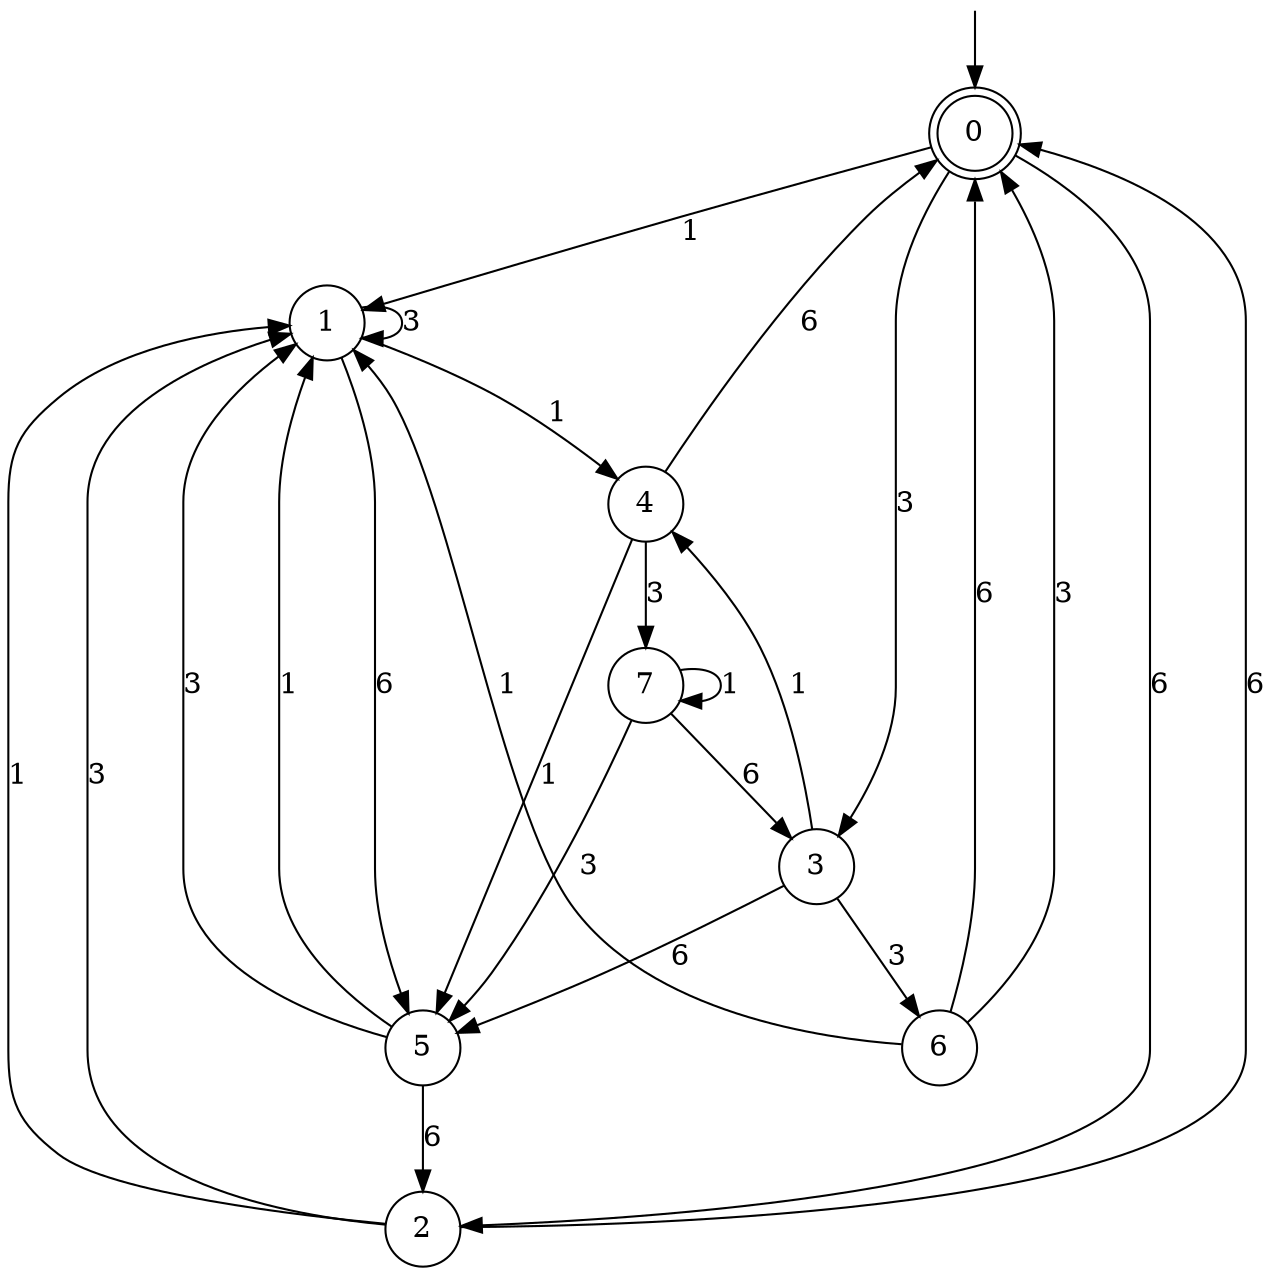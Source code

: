 digraph g {

	s0 [shape="doublecircle" label="0"];
	s1 [shape="circle" label="1"];
	s2 [shape="circle" label="2"];
	s3 [shape="circle" label="3"];
	s4 [shape="circle" label="4"];
	s5 [shape="circle" label="5"];
	s6 [shape="circle" label="6"];
	s7 [shape="circle" label="7"];
	s0 -> s1 [label="1"];
	s0 -> s2 [label="6"];
	s0 -> s3 [label="3"];
	s1 -> s4 [label="1"];
	s1 -> s5 [label="6"];
	s1 -> s1 [label="3"];
	s2 -> s1 [label="1"];
	s2 -> s0 [label="6"];
	s2 -> s1 [label="3"];
	s3 -> s4 [label="1"];
	s3 -> s5 [label="6"];
	s3 -> s6 [label="3"];
	s4 -> s5 [label="1"];
	s4 -> s0 [label="6"];
	s4 -> s7 [label="3"];
	s5 -> s1 [label="1"];
	s5 -> s2 [label="6"];
	s5 -> s1 [label="3"];
	s6 -> s1 [label="1"];
	s6 -> s0 [label="6"];
	s6 -> s0 [label="3"];
	s7 -> s7 [label="1"];
	s7 -> s3 [label="6"];
	s7 -> s5 [label="3"];

__start0 [label="" shape="none" width="0" height="0"];
__start0 -> s0;

}
